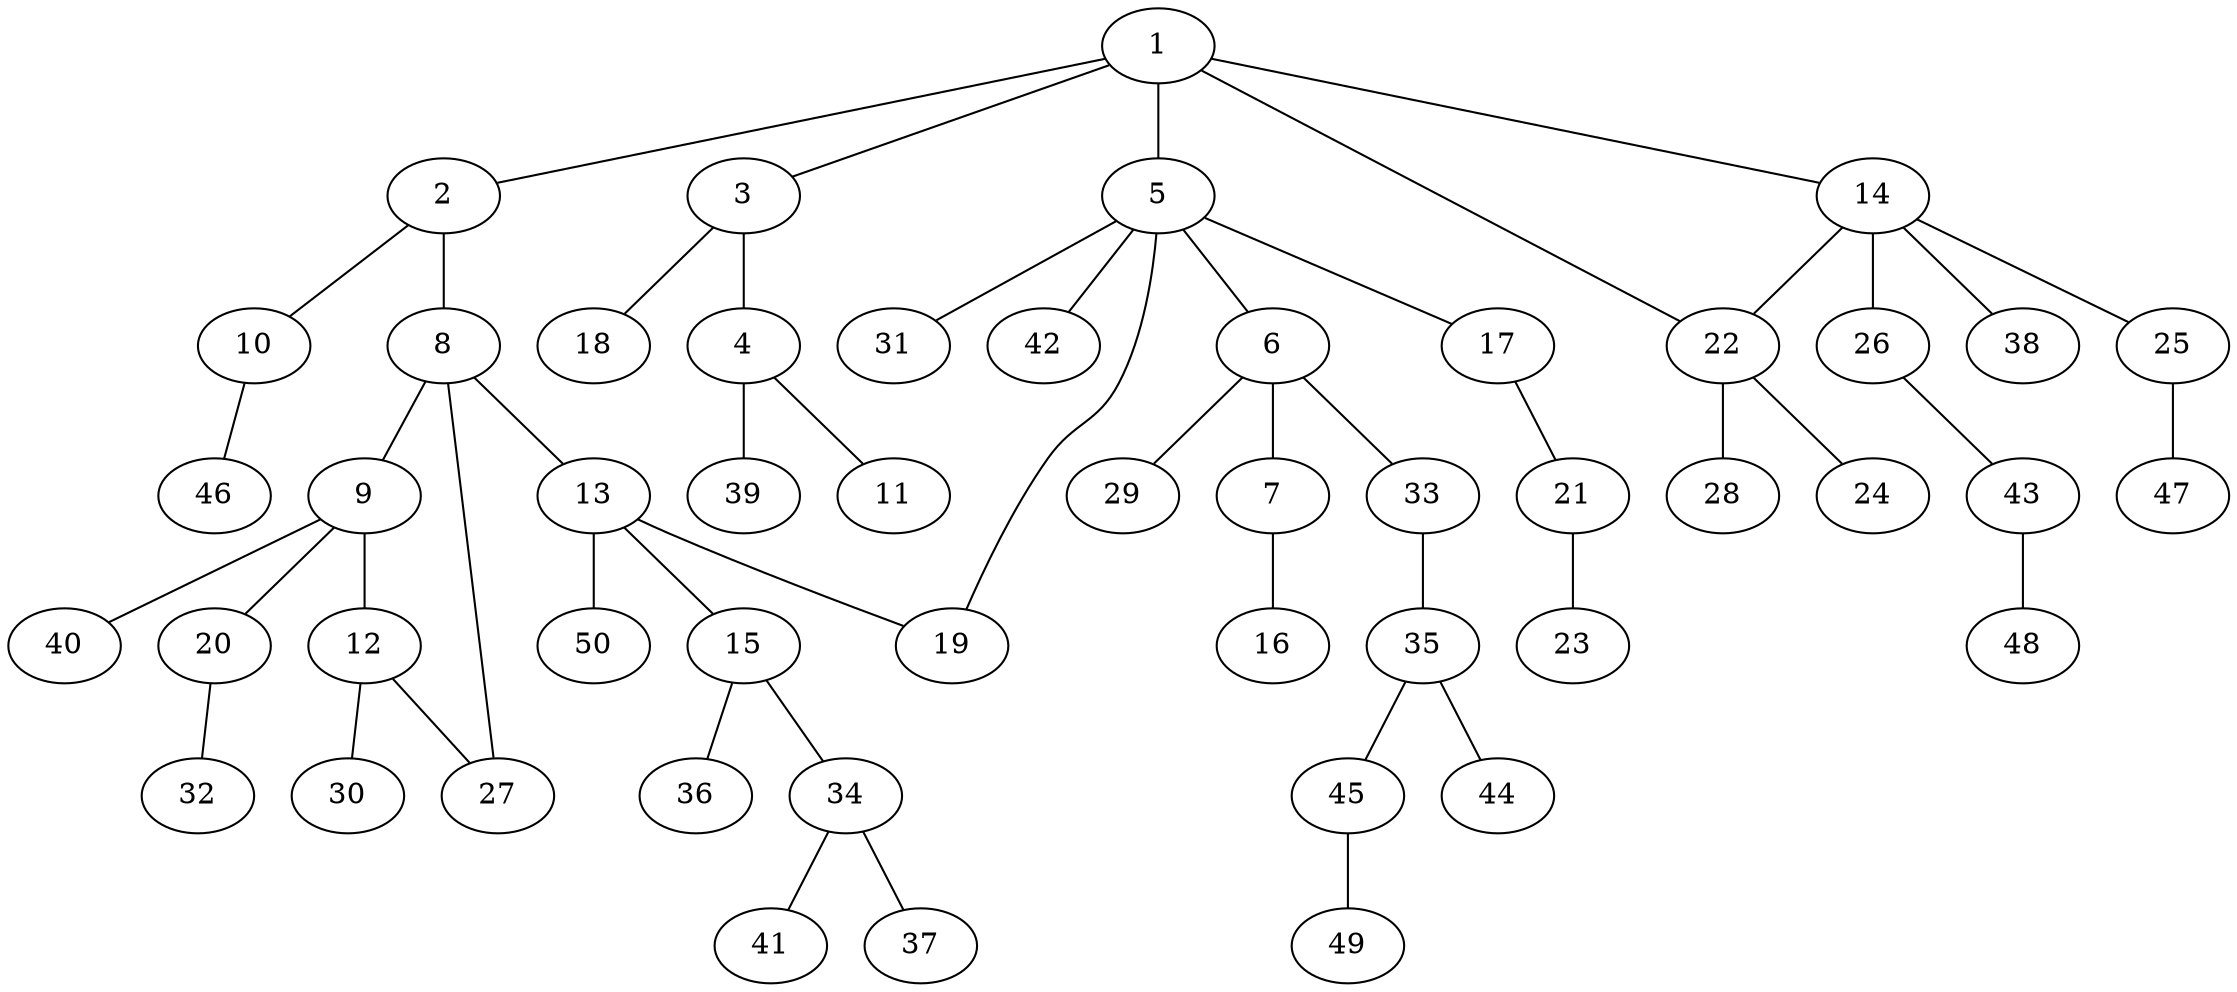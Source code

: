 graph graphname {1--2
1--3
1--5
1--14
1--22
2--8
2--10
3--4
3--18
4--11
4--39
5--6
5--17
5--19
5--31
5--42
6--7
6--29
6--33
7--16
8--9
8--13
8--27
9--12
9--20
9--40
10--46
12--27
12--30
13--15
13--19
13--50
14--22
14--25
14--26
14--38
15--34
15--36
17--21
20--32
21--23
22--24
22--28
25--47
26--43
33--35
34--37
34--41
35--44
35--45
43--48
45--49
}